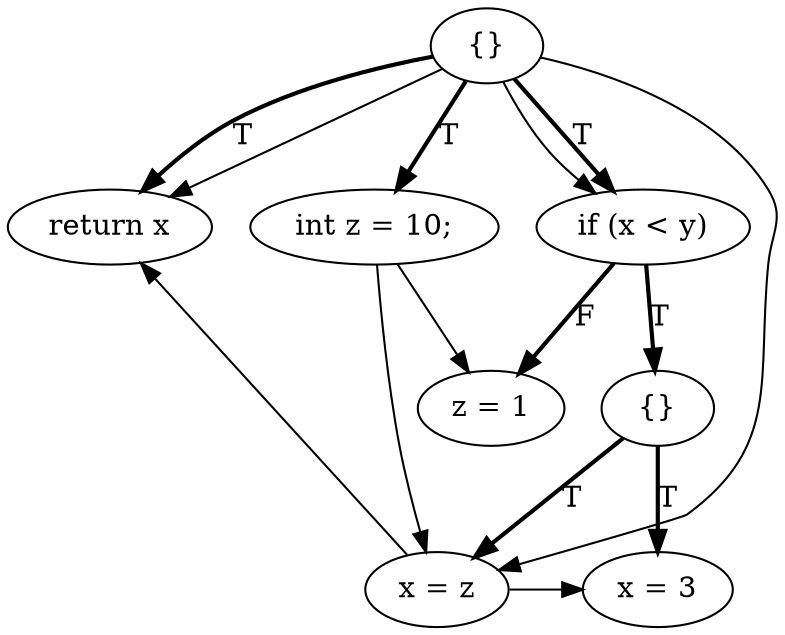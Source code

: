 digraph {
rankdir=TD;
3[label="{}"]; 
3 -> 4[label="T",style=bold];
4[label="int z = 10;"];
4 -> 6;
4 -> 2;
3 -> 0[label="T",style=bold];
0[label="if (x < y)"]; 
0 -> 1[label="T",style=bold];
1[label="{}"]; 
1 -> 6[label="T",style=bold];
6[label="x = z"];
6 -> 5;
6 -> 7;
1 -> 7[label="T",style=bold];
7[label="x = 3"];
0 -> 2[label="F",style=bold];
2[label="z = 1"];
3 -> 5[label="T",style=bold];
5[label="return x"];
3 -> 5;
3 -> 6;
3 -> 0;
{ rank=same 4 0 5 }{ rank=same 1 2 }{ rank=same 6 7 }
}